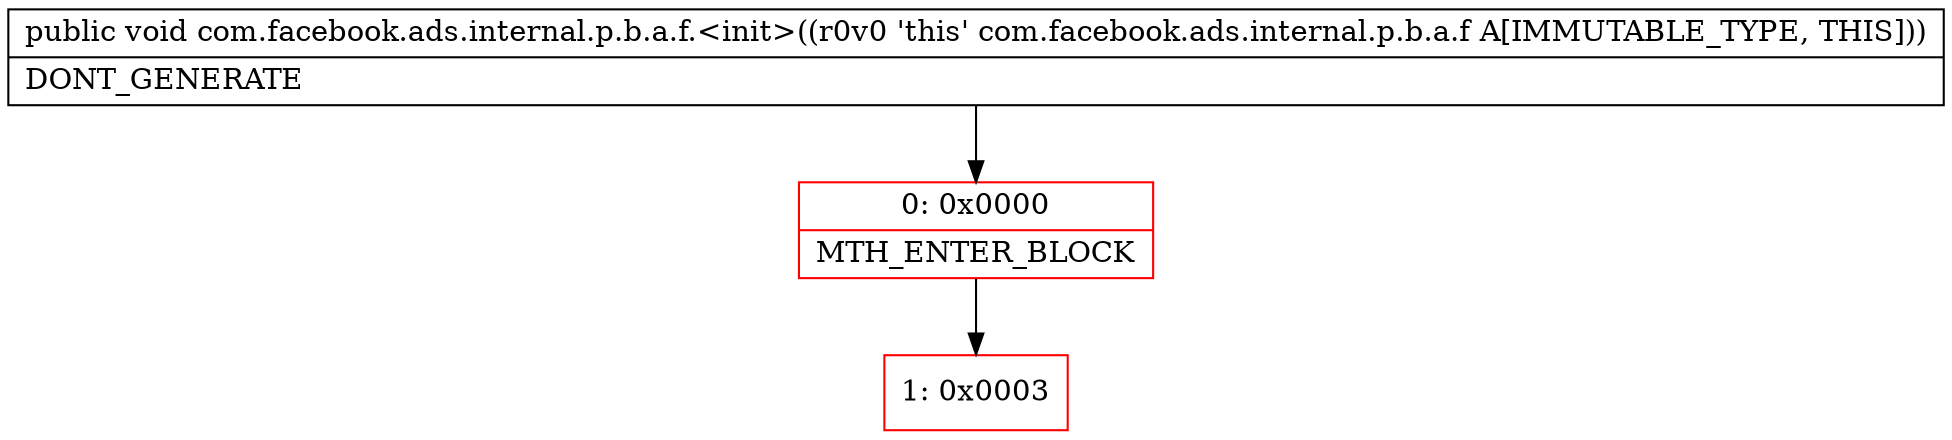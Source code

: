 digraph "CFG forcom.facebook.ads.internal.p.b.a.f.\<init\>()V" {
subgraph cluster_Region_611472413 {
label = "R(0)";
node [shape=record,color=blue];
}
Node_0 [shape=record,color=red,label="{0\:\ 0x0000|MTH_ENTER_BLOCK\l}"];
Node_1 [shape=record,color=red,label="{1\:\ 0x0003}"];
MethodNode[shape=record,label="{public void com.facebook.ads.internal.p.b.a.f.\<init\>((r0v0 'this' com.facebook.ads.internal.p.b.a.f A[IMMUTABLE_TYPE, THIS]))  | DONT_GENERATE\l}"];
MethodNode -> Node_0;
Node_0 -> Node_1;
}


